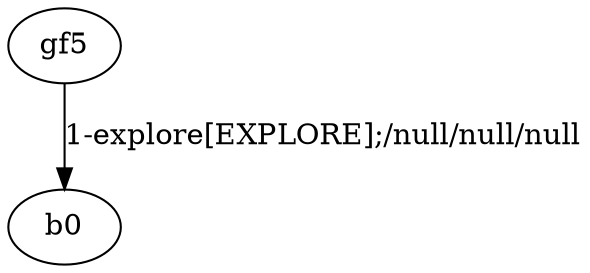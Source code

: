 # Total number of goals covered by this test: 1
# gf5 --> b0

digraph g {
"gf5" -> "b0" [label = "1-explore[EXPLORE];/null/null/null"];
}